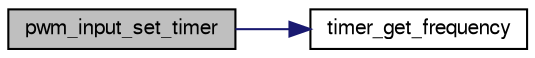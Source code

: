 digraph "pwm_input_set_timer"
{
  edge [fontname="FreeSans",fontsize="10",labelfontname="FreeSans",labelfontsize="10"];
  node [fontname="FreeSans",fontsize="10",shape=record];
  rankdir="LR";
  Node1 [label="pwm_input_set_timer",height=0.2,width=0.4,color="black", fillcolor="grey75", style="filled", fontcolor="black"];
  Node1 -> Node2 [color="midnightblue",fontsize="10",style="solid",fontname="FreeSans"];
  Node2 [label="timer_get_frequency",height=0.2,width=0.4,color="black", fillcolor="white", style="filled",URL="$stm32_2mcu__arch_8c.html#ad5d712b19fd6e3df08c60d4db733a22c",tooltip="Get Timer clock frequency (before prescaling) Only valid if using the internal clock for the timer..."];
}
